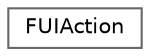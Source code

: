 digraph "Graphical Class Hierarchy"
{
 // INTERACTIVE_SVG=YES
 // LATEX_PDF_SIZE
  bgcolor="transparent";
  edge [fontname=Helvetica,fontsize=10,labelfontname=Helvetica,labelfontsize=10];
  node [fontname=Helvetica,fontsize=10,shape=box,height=0.2,width=0.4];
  rankdir="LR";
  Node0 [id="Node000000",label="FUIAction",height=0.2,width=0.4,color="grey40", fillcolor="white", style="filled",URL="$d6/d81/structFUIAction.html",tooltip="Implements an UI action."];
}
